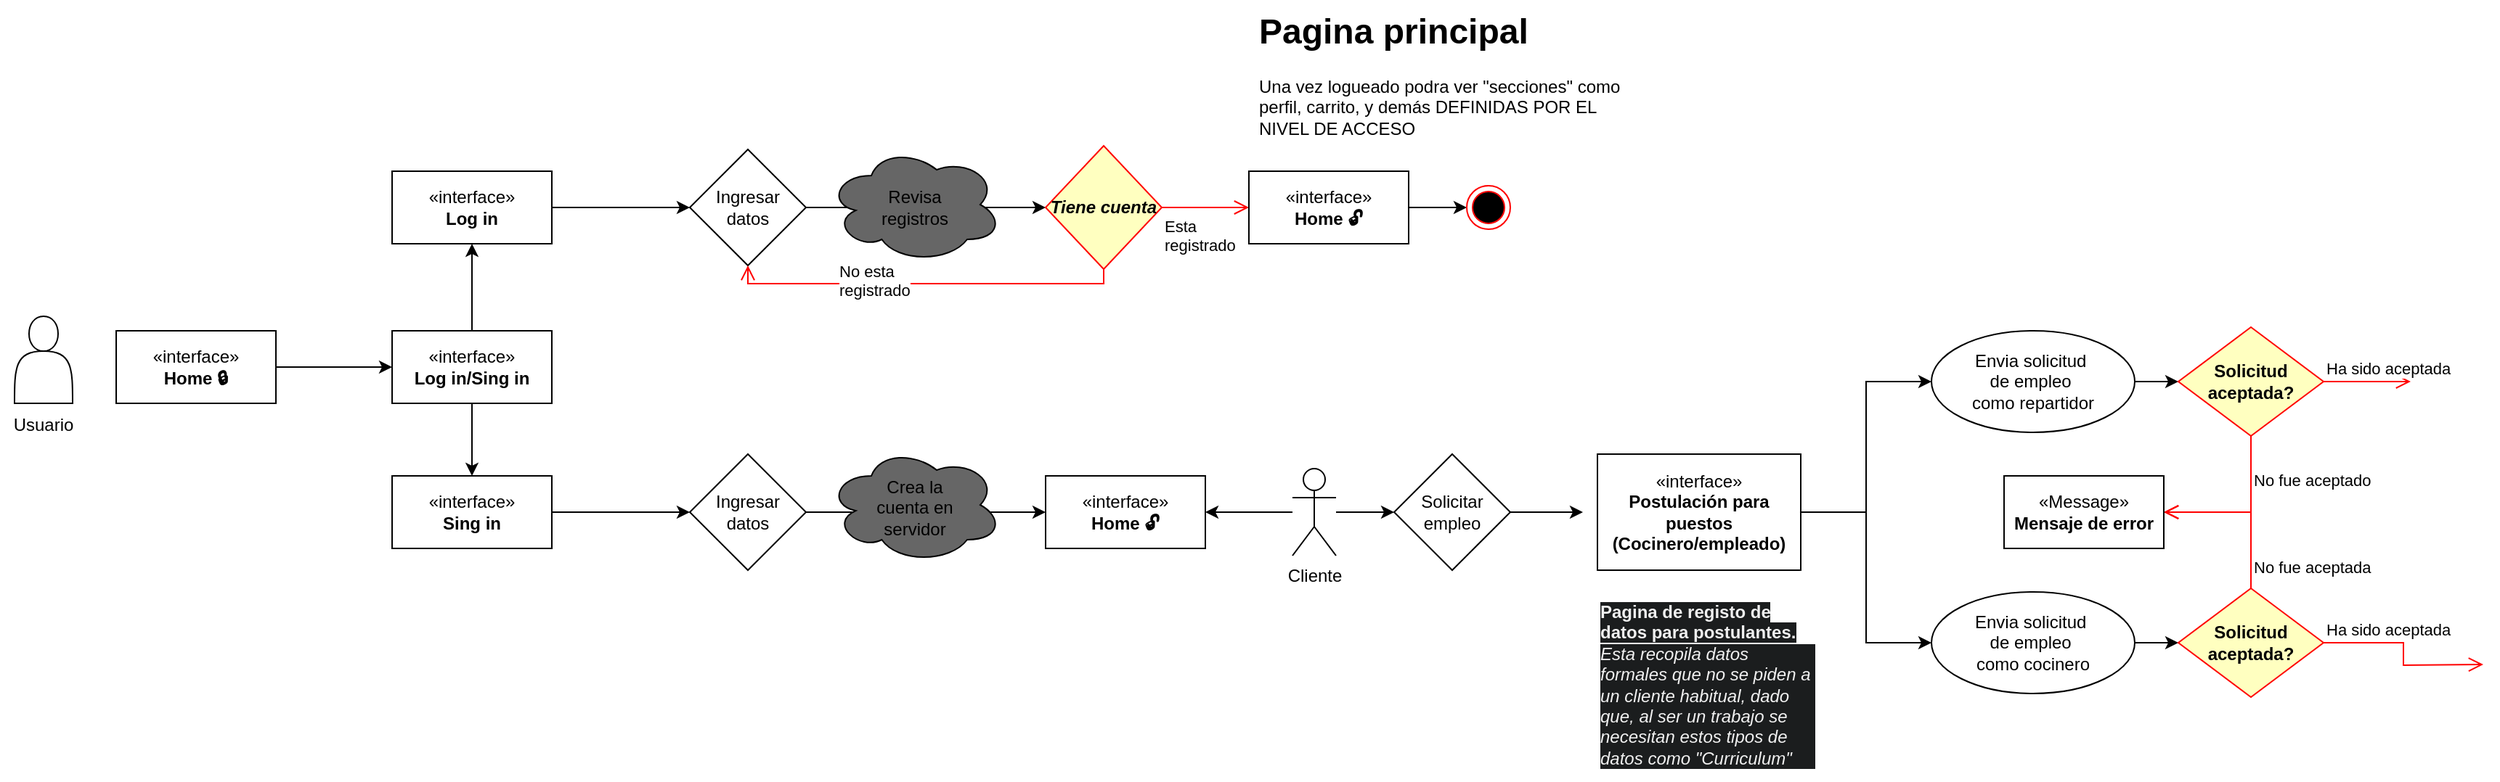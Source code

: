 <mxfile version="24.7.17">
  <diagram name="Página-1" id="AmlFPA1YgHOu2gwmst0m">
    <mxGraphModel dx="621" dy="401" grid="1" gridSize="10" guides="1" tooltips="1" connect="1" arrows="1" fold="1" page="1" pageScale="1" pageWidth="827" pageHeight="1169" math="0" shadow="0">
      <root>
        <mxCell id="0" />
        <mxCell id="1" parent="0" />
        <mxCell id="3lhUCzpjOxWTalsNTR0f-1" value="" style="shape=actor;whiteSpace=wrap;html=1;" vertex="1" parent="1">
          <mxGeometry x="30" y="250" width="40" height="60" as="geometry" />
        </mxCell>
        <mxCell id="3lhUCzpjOxWTalsNTR0f-2" value="Usuario" style="text;html=1;align=center;verticalAlign=middle;whiteSpace=wrap;rounded=0;" vertex="1" parent="1">
          <mxGeometry x="20" y="310" width="60" height="30" as="geometry" />
        </mxCell>
        <mxCell id="3lhUCzpjOxWTalsNTR0f-5" value="" style="edgeStyle=orthogonalEdgeStyle;rounded=0;orthogonalLoop=1;jettySize=auto;html=1;" edge="1" parent="1" source="3lhUCzpjOxWTalsNTR0f-3" target="3lhUCzpjOxWTalsNTR0f-4">
          <mxGeometry relative="1" as="geometry" />
        </mxCell>
        <mxCell id="3lhUCzpjOxWTalsNTR0f-3" value="«interface»&lt;br&gt;&lt;b&gt;Home 🔒&lt;/b&gt;" style="html=1;whiteSpace=wrap;" vertex="1" parent="1">
          <mxGeometry x="100" y="260" width="110" height="50" as="geometry" />
        </mxCell>
        <mxCell id="3lhUCzpjOxWTalsNTR0f-7" value="" style="edgeStyle=orthogonalEdgeStyle;rounded=0;orthogonalLoop=1;jettySize=auto;html=1;" edge="1" parent="1" source="3lhUCzpjOxWTalsNTR0f-4" target="3lhUCzpjOxWTalsNTR0f-6">
          <mxGeometry relative="1" as="geometry" />
        </mxCell>
        <mxCell id="3lhUCzpjOxWTalsNTR0f-10" value="" style="edgeStyle=orthogonalEdgeStyle;rounded=0;orthogonalLoop=1;jettySize=auto;html=1;" edge="1" parent="1" source="3lhUCzpjOxWTalsNTR0f-4" target="3lhUCzpjOxWTalsNTR0f-9">
          <mxGeometry relative="1" as="geometry" />
        </mxCell>
        <mxCell id="3lhUCzpjOxWTalsNTR0f-4" value="«interface»&lt;br&gt;&lt;b&gt;Log in/Sing in&lt;/b&gt;" style="html=1;whiteSpace=wrap;" vertex="1" parent="1">
          <mxGeometry x="290" y="260" width="110" height="50" as="geometry" />
        </mxCell>
        <mxCell id="3lhUCzpjOxWTalsNTR0f-12" value="" style="edgeStyle=orthogonalEdgeStyle;rounded=0;orthogonalLoop=1;jettySize=auto;html=1;" edge="1" parent="1" source="3lhUCzpjOxWTalsNTR0f-6" target="3lhUCzpjOxWTalsNTR0f-11">
          <mxGeometry relative="1" as="geometry" />
        </mxCell>
        <mxCell id="3lhUCzpjOxWTalsNTR0f-6" value="«interface»&lt;br&gt;&lt;b&gt;Log in&lt;/b&gt;" style="html=1;whiteSpace=wrap;" vertex="1" parent="1">
          <mxGeometry x="290" y="150" width="110" height="50" as="geometry" />
        </mxCell>
        <mxCell id="3lhUCzpjOxWTalsNTR0f-21" value="" style="edgeStyle=orthogonalEdgeStyle;rounded=0;orthogonalLoop=1;jettySize=auto;html=1;" edge="1" parent="1" source="3lhUCzpjOxWTalsNTR0f-9" target="3lhUCzpjOxWTalsNTR0f-20">
          <mxGeometry relative="1" as="geometry" />
        </mxCell>
        <mxCell id="3lhUCzpjOxWTalsNTR0f-9" value="«interface»&lt;br&gt;&lt;div&gt;&lt;b&gt;Sing in&lt;/b&gt;&lt;/div&gt;" style="html=1;whiteSpace=wrap;" vertex="1" parent="1">
          <mxGeometry x="290" y="360" width="110" height="50" as="geometry" />
        </mxCell>
        <mxCell id="3lhUCzpjOxWTalsNTR0f-27" style="edgeStyle=orthogonalEdgeStyle;rounded=0;orthogonalLoop=1;jettySize=auto;html=1;exitX=1;exitY=0.5;exitDx=0;exitDy=0;entryX=0;entryY=0.5;entryDx=0;entryDy=0;" edge="1" parent="1" source="3lhUCzpjOxWTalsNTR0f-11" target="3lhUCzpjOxWTalsNTR0f-14">
          <mxGeometry relative="1" as="geometry" />
        </mxCell>
        <mxCell id="3lhUCzpjOxWTalsNTR0f-11" value="" style="rhombus;whiteSpace=wrap;html=1;" vertex="1" parent="1">
          <mxGeometry x="495" y="135" width="80" height="80" as="geometry" />
        </mxCell>
        <mxCell id="3lhUCzpjOxWTalsNTR0f-13" value="Ingresar datos" style="text;html=1;align=center;verticalAlign=middle;whiteSpace=wrap;rounded=0;" vertex="1" parent="1">
          <mxGeometry x="505" y="160" width="60" height="30" as="geometry" />
        </mxCell>
        <mxCell id="3lhUCzpjOxWTalsNTR0f-14" value="Tiene cuenta" style="rhombus;whiteSpace=wrap;html=1;fontColor=#000000;fillColor=#ffffc0;strokeColor=#ff0000;fontStyle=3" vertex="1" parent="1">
          <mxGeometry x="740" y="132.5" width="80" height="85" as="geometry" />
        </mxCell>
        <mxCell id="3lhUCzpjOxWTalsNTR0f-15" value="No esta&lt;div&gt;registrado&lt;/div&gt;" style="edgeStyle=orthogonalEdgeStyle;html=1;align=left;verticalAlign=bottom;endArrow=open;endSize=8;strokeColor=#ff0000;rounded=0;entryX=0.5;entryY=1;entryDx=0;entryDy=0;exitX=0.5;exitY=1;exitDx=0;exitDy=0;" edge="1" source="3lhUCzpjOxWTalsNTR0f-14" parent="1" target="3lhUCzpjOxWTalsNTR0f-11">
          <mxGeometry x="0.455" y="13" relative="1" as="geometry">
            <mxPoint x="800" y="170" as="targetPoint" />
            <mxPoint as="offset" />
          </mxGeometry>
        </mxCell>
        <mxCell id="3lhUCzpjOxWTalsNTR0f-16" value="Esta&amp;nbsp;&lt;div&gt;registrado&lt;/div&gt;" style="edgeStyle=orthogonalEdgeStyle;html=1;align=left;verticalAlign=top;endArrow=open;endSize=8;strokeColor=#ff0000;rounded=0;entryX=0;entryY=0.5;entryDx=0;entryDy=0;" edge="1" source="3lhUCzpjOxWTalsNTR0f-14" parent="1" target="3lhUCzpjOxWTalsNTR0f-18">
          <mxGeometry x="-1" relative="1" as="geometry">
            <mxPoint x="790" y="250" as="targetPoint" />
          </mxGeometry>
        </mxCell>
        <mxCell id="3lhUCzpjOxWTalsNTR0f-67" style="edgeStyle=orthogonalEdgeStyle;rounded=0;orthogonalLoop=1;jettySize=auto;html=1;exitX=1;exitY=0.5;exitDx=0;exitDy=0;" edge="1" parent="1" source="3lhUCzpjOxWTalsNTR0f-18" target="3lhUCzpjOxWTalsNTR0f-66">
          <mxGeometry relative="1" as="geometry" />
        </mxCell>
        <mxCell id="3lhUCzpjOxWTalsNTR0f-18" value="«interface»&lt;br&gt;&lt;b&gt;Home 🔓&lt;/b&gt;" style="html=1;whiteSpace=wrap;" vertex="1" parent="1">
          <mxGeometry x="880" y="150" width="110" height="50" as="geometry" />
        </mxCell>
        <mxCell id="3lhUCzpjOxWTalsNTR0f-34" style="edgeStyle=orthogonalEdgeStyle;rounded=0;orthogonalLoop=1;jettySize=auto;html=1;exitX=1;exitY=0.5;exitDx=0;exitDy=0;entryX=0;entryY=0.5;entryDx=0;entryDy=0;" edge="1" parent="1" source="3lhUCzpjOxWTalsNTR0f-20" target="3lhUCzpjOxWTalsNTR0f-33">
          <mxGeometry relative="1" as="geometry" />
        </mxCell>
        <mxCell id="3lhUCzpjOxWTalsNTR0f-29" value="" style="group" vertex="1" connectable="0" parent="1">
          <mxGeometry x="590" y="133" width="120" height="80" as="geometry" />
        </mxCell>
        <mxCell id="3lhUCzpjOxWTalsNTR0f-24" value="" style="ellipse;shape=cloud;whiteSpace=wrap;html=1;fillColor=#666666;" vertex="1" parent="3lhUCzpjOxWTalsNTR0f-29">
          <mxGeometry width="120" height="80" as="geometry" />
        </mxCell>
        <mxCell id="3lhUCzpjOxWTalsNTR0f-25" value="Revisa registros" style="text;html=1;align=center;verticalAlign=middle;whiteSpace=wrap;rounded=0;" vertex="1" parent="3lhUCzpjOxWTalsNTR0f-29">
          <mxGeometry x="30" y="27" width="60" height="30" as="geometry" />
        </mxCell>
        <mxCell id="3lhUCzpjOxWTalsNTR0f-30" value="" style="group" vertex="1" connectable="0" parent="1">
          <mxGeometry x="590" y="340" width="120" height="80" as="geometry" />
        </mxCell>
        <mxCell id="3lhUCzpjOxWTalsNTR0f-31" value="" style="ellipse;shape=cloud;whiteSpace=wrap;html=1;fillColor=#666666;" vertex="1" parent="3lhUCzpjOxWTalsNTR0f-30">
          <mxGeometry width="120" height="80" as="geometry" />
        </mxCell>
        <mxCell id="3lhUCzpjOxWTalsNTR0f-32" value="Crea la cuenta en servidor" style="text;html=1;align=center;verticalAlign=middle;whiteSpace=wrap;rounded=0;" vertex="1" parent="3lhUCzpjOxWTalsNTR0f-30">
          <mxGeometry x="30" y="27" width="60" height="30" as="geometry" />
        </mxCell>
        <mxCell id="3lhUCzpjOxWTalsNTR0f-33" value="«interface»&lt;br&gt;&lt;b&gt;Home 🔓&lt;/b&gt;" style="html=1;whiteSpace=wrap;" vertex="1" parent="1">
          <mxGeometry x="740" y="360" width="110" height="50" as="geometry" />
        </mxCell>
        <mxCell id="3lhUCzpjOxWTalsNTR0f-35" value="&lt;h1 style=&quot;margin-top: 0px;&quot;&gt;Pagina principal&lt;/h1&gt;&lt;p&gt;Una vez logueado podra ver &quot;secciones&quot; como perfil, carrito, y demás DEFINIDAS POR EL NIVEL DE ACCESO&lt;/p&gt;" style="text;html=1;whiteSpace=wrap;overflow=hidden;rounded=0;" vertex="1" parent="1">
          <mxGeometry x="885" y="32.5" width="270" height="100" as="geometry" />
        </mxCell>
        <mxCell id="3lhUCzpjOxWTalsNTR0f-37" style="edgeStyle=orthogonalEdgeStyle;rounded=0;orthogonalLoop=1;jettySize=auto;html=1;entryX=1;entryY=0.5;entryDx=0;entryDy=0;" edge="1" parent="1" source="3lhUCzpjOxWTalsNTR0f-36" target="3lhUCzpjOxWTalsNTR0f-33">
          <mxGeometry relative="1" as="geometry" />
        </mxCell>
        <mxCell id="3lhUCzpjOxWTalsNTR0f-42" style="edgeStyle=orthogonalEdgeStyle;rounded=0;orthogonalLoop=1;jettySize=auto;html=1;entryX=0;entryY=0.5;entryDx=0;entryDy=0;" edge="1" parent="1" source="3lhUCzpjOxWTalsNTR0f-36" target="3lhUCzpjOxWTalsNTR0f-40">
          <mxGeometry relative="1" as="geometry">
            <mxPoint x="990.0" y="385.0" as="targetPoint" />
          </mxGeometry>
        </mxCell>
        <mxCell id="3lhUCzpjOxWTalsNTR0f-36" value="Cliente" style="shape=umlActor;verticalLabelPosition=bottom;verticalAlign=top;html=1;outlineConnect=0;" vertex="1" parent="1">
          <mxGeometry x="910" y="355" width="30" height="60" as="geometry" />
        </mxCell>
        <mxCell id="3lhUCzpjOxWTalsNTR0f-38" value="" style="group" vertex="1" connectable="0" parent="1">
          <mxGeometry x="495" y="345" width="80" height="80" as="geometry" />
        </mxCell>
        <mxCell id="3lhUCzpjOxWTalsNTR0f-20" value="" style="rhombus;whiteSpace=wrap;html=1;" vertex="1" parent="3lhUCzpjOxWTalsNTR0f-38">
          <mxGeometry width="80" height="80" as="geometry" />
        </mxCell>
        <mxCell id="3lhUCzpjOxWTalsNTR0f-23" value="Ingresar datos" style="text;html=1;align=center;verticalAlign=middle;whiteSpace=wrap;rounded=0;" vertex="1" parent="3lhUCzpjOxWTalsNTR0f-38">
          <mxGeometry x="10" y="25" width="60" height="30" as="geometry" />
        </mxCell>
        <mxCell id="3lhUCzpjOxWTalsNTR0f-39" value="" style="group" vertex="1" connectable="0" parent="1">
          <mxGeometry x="980" y="345" width="80" height="80" as="geometry" />
        </mxCell>
        <mxCell id="3lhUCzpjOxWTalsNTR0f-40" value="" style="rhombus;whiteSpace=wrap;html=1;" vertex="1" parent="3lhUCzpjOxWTalsNTR0f-39">
          <mxGeometry width="80" height="80" as="geometry" />
        </mxCell>
        <mxCell id="3lhUCzpjOxWTalsNTR0f-41" value="Solicitar empleo" style="text;html=1;align=center;verticalAlign=middle;whiteSpace=wrap;rounded=0;" vertex="1" parent="3lhUCzpjOxWTalsNTR0f-39">
          <mxGeometry x="10" y="25" width="60" height="30" as="geometry" />
        </mxCell>
        <mxCell id="3lhUCzpjOxWTalsNTR0f-55" style="edgeStyle=orthogonalEdgeStyle;rounded=0;orthogonalLoop=1;jettySize=auto;html=1;exitX=1;exitY=0.5;exitDx=0;exitDy=0;entryX=0;entryY=0.5;entryDx=0;entryDy=0;" edge="1" parent="1" source="3lhUCzpjOxWTalsNTR0f-40">
          <mxGeometry relative="1" as="geometry">
            <mxPoint x="1110.0" y="385.0" as="targetPoint" />
          </mxGeometry>
        </mxCell>
        <mxCell id="3lhUCzpjOxWTalsNTR0f-71" style="edgeStyle=orthogonalEdgeStyle;rounded=0;orthogonalLoop=1;jettySize=auto;html=1;exitX=1;exitY=0.5;exitDx=0;exitDy=0;entryX=0;entryY=0.5;entryDx=0;entryDy=0;" edge="1" parent="1" source="3lhUCzpjOxWTalsNTR0f-56" target="3lhUCzpjOxWTalsNTR0f-69">
          <mxGeometry relative="1" as="geometry" />
        </mxCell>
        <mxCell id="3lhUCzpjOxWTalsNTR0f-72" style="edgeStyle=orthogonalEdgeStyle;rounded=0;orthogonalLoop=1;jettySize=auto;html=1;entryX=0;entryY=0.5;entryDx=0;entryDy=0;" edge="1" parent="1" source="3lhUCzpjOxWTalsNTR0f-56" target="3lhUCzpjOxWTalsNTR0f-68">
          <mxGeometry relative="1" as="geometry" />
        </mxCell>
        <mxCell id="3lhUCzpjOxWTalsNTR0f-56" value="«interface»&lt;br&gt;&lt;b&gt;Postulación para puestos (Cocinero/empleado)&lt;/b&gt;" style="html=1;whiteSpace=wrap;" vertex="1" parent="1">
          <mxGeometry x="1120" y="345" width="140" height="80" as="geometry" />
        </mxCell>
        <mxCell id="3lhUCzpjOxWTalsNTR0f-66" value="" style="ellipse;html=1;shape=endState;fillColor=#000000;strokeColor=#ff0000;" vertex="1" parent="1">
          <mxGeometry x="1030" y="160" width="30" height="30" as="geometry" />
        </mxCell>
        <mxCell id="3lhUCzpjOxWTalsNTR0f-82" style="edgeStyle=orthogonalEdgeStyle;rounded=0;orthogonalLoop=1;jettySize=auto;html=1;entryX=0;entryY=0.5;entryDx=0;entryDy=0;" edge="1" parent="1" source="3lhUCzpjOxWTalsNTR0f-68" target="3lhUCzpjOxWTalsNTR0f-79">
          <mxGeometry relative="1" as="geometry" />
        </mxCell>
        <mxCell id="3lhUCzpjOxWTalsNTR0f-68" value="Envia solicitud&amp;nbsp;&lt;div&gt;de empleo&amp;nbsp;&lt;/div&gt;&lt;div&gt;como cocinero&lt;/div&gt;" style="ellipse;whiteSpace=wrap;html=1;" vertex="1" parent="1">
          <mxGeometry x="1350" y="440" width="140" height="70" as="geometry" />
        </mxCell>
        <mxCell id="3lhUCzpjOxWTalsNTR0f-83" style="edgeStyle=orthogonalEdgeStyle;rounded=0;orthogonalLoop=1;jettySize=auto;html=1;exitX=1;exitY=0.5;exitDx=0;exitDy=0;entryX=0;entryY=0.5;entryDx=0;entryDy=0;" edge="1" parent="1" source="3lhUCzpjOxWTalsNTR0f-69" target="3lhUCzpjOxWTalsNTR0f-74">
          <mxGeometry relative="1" as="geometry" />
        </mxCell>
        <mxCell id="3lhUCzpjOxWTalsNTR0f-69" value="Envia solicitud&amp;nbsp;&lt;div&gt;de empleo&amp;nbsp;&lt;/div&gt;&lt;div&gt;como repartidor&lt;/div&gt;" style="ellipse;whiteSpace=wrap;html=1;" vertex="1" parent="1">
          <mxGeometry x="1350" y="260" width="140" height="70" as="geometry" />
        </mxCell>
        <mxCell id="3lhUCzpjOxWTalsNTR0f-70" value="&lt;b style=&quot;forced-color-adjust: none; border-color: rgb(0, 0, 0); color: rgb(240, 240, 240); font-family: Helvetica; font-size: 12px; font-style: normal; font-variant-ligatures: normal; font-variant-caps: normal; letter-spacing: normal; orphans: 2; text-align: center; text-indent: 0px; text-transform: none; widows: 2; word-spacing: 0px; -webkit-text-stroke-width: 0px; white-space: normal; background-color: rgb(27, 29, 30); text-decoration-thickness: initial; text-decoration-style: initial; text-decoration-color: initial;&quot;&gt;Pagina de registo de datos para postulantes.&lt;/b&gt;&lt;div style=&quot;forced-color-adjust: none; border-color: rgb(0, 0, 0); color: rgb(240, 240, 240); font-family: Helvetica; font-size: 12px; font-style: normal; font-variant-ligatures: normal; font-variant-caps: normal; font-weight: 400; letter-spacing: normal; orphans: 2; text-indent: 0px; text-transform: none; widows: 2; word-spacing: 0px; -webkit-text-stroke-width: 0px; white-space: normal; background-color: rgb(27, 29, 30); text-decoration-thickness: initial; text-decoration-style: initial; text-decoration-color: initial;&quot;&gt;&lt;i style=&quot;forced-color-adjust: none; border-color: rgb(0, 0, 0);&quot;&gt;Esta recopila datos formales que no se piden a un cliente habitual, dado que, al ser un trabajo se necesitan estos tipos de datos como &quot;Curriculum&quot;&lt;/i&gt;&lt;/div&gt;" style="text;whiteSpace=wrap;html=1;" vertex="1" parent="1">
          <mxGeometry x="1120" y="440" width="150" height="130" as="geometry" />
        </mxCell>
        <mxCell id="3lhUCzpjOxWTalsNTR0f-74" value="Solicitud aceptada?" style="rhombus;whiteSpace=wrap;html=1;fontColor=#000000;fillColor=#ffffc0;strokeColor=#ff0000;fontStyle=1" vertex="1" parent="1">
          <mxGeometry x="1520" y="257.5" width="100" height="75" as="geometry" />
        </mxCell>
        <mxCell id="3lhUCzpjOxWTalsNTR0f-75" value="Ha sido aceptada" style="edgeStyle=orthogonalEdgeStyle;html=1;align=left;verticalAlign=bottom;endArrow=open;endSize=8;strokeColor=#ff0000;rounded=0;" edge="1" source="3lhUCzpjOxWTalsNTR0f-74" parent="1">
          <mxGeometry x="-1" relative="1" as="geometry">
            <mxPoint x="1680" y="295" as="targetPoint" />
          </mxGeometry>
        </mxCell>
        <mxCell id="3lhUCzpjOxWTalsNTR0f-76" value="No fue aceptado" style="edgeStyle=orthogonalEdgeStyle;html=1;align=left;verticalAlign=top;endArrow=open;endSize=8;strokeColor=#ff0000;rounded=0;entryX=1;entryY=0.5;entryDx=0;entryDy=0;exitX=0.5;exitY=1;exitDx=0;exitDy=0;" edge="1" source="3lhUCzpjOxWTalsNTR0f-74" parent="1" target="3lhUCzpjOxWTalsNTR0f-84">
          <mxGeometry x="-0.689" relative="1" as="geometry">
            <mxPoint x="1540" y="375" as="targetPoint" />
            <mxPoint as="offset" />
          </mxGeometry>
        </mxCell>
        <mxCell id="3lhUCzpjOxWTalsNTR0f-79" value="Solicitud aceptada?" style="rhombus;whiteSpace=wrap;html=1;fontColor=#000000;fillColor=#ffffc0;strokeColor=#ff0000;fontStyle=1" vertex="1" parent="1">
          <mxGeometry x="1520" y="437.5" width="100" height="75" as="geometry" />
        </mxCell>
        <mxCell id="3lhUCzpjOxWTalsNTR0f-80" value="Ha sido aceptada" style="edgeStyle=orthogonalEdgeStyle;html=1;align=left;verticalAlign=bottom;endArrow=open;endSize=8;strokeColor=#ff0000;rounded=0;" edge="1" parent="1" source="3lhUCzpjOxWTalsNTR0f-79">
          <mxGeometry x="-1" relative="1" as="geometry">
            <mxPoint x="1730" y="490" as="targetPoint" />
          </mxGeometry>
        </mxCell>
        <mxCell id="3lhUCzpjOxWTalsNTR0f-81" value="No fue aceptada" style="edgeStyle=orthogonalEdgeStyle;html=1;align=left;verticalAlign=top;endArrow=open;endSize=8;strokeColor=#ff0000;rounded=0;entryX=1;entryY=0.5;entryDx=0;entryDy=0;exitX=0.5;exitY=0;exitDx=0;exitDy=0;" edge="1" parent="1" source="3lhUCzpjOxWTalsNTR0f-79" target="3lhUCzpjOxWTalsNTR0f-84">
          <mxGeometry x="-0.511" relative="1" as="geometry">
            <mxPoint x="1590" y="570" as="targetPoint" />
            <mxPoint as="offset" />
          </mxGeometry>
        </mxCell>
        <mxCell id="3lhUCzpjOxWTalsNTR0f-84" value="«Message»&lt;br&gt;&lt;b&gt;Mensaje de error&lt;/b&gt;" style="html=1;whiteSpace=wrap;" vertex="1" parent="1">
          <mxGeometry x="1400" y="360" width="110" height="50" as="geometry" />
        </mxCell>
      </root>
    </mxGraphModel>
  </diagram>
</mxfile>
